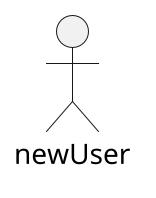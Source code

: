 @startuml teste

scale 2
left to right direction
skinparam PackageStyle rect
actor newUser
@enduml teste
